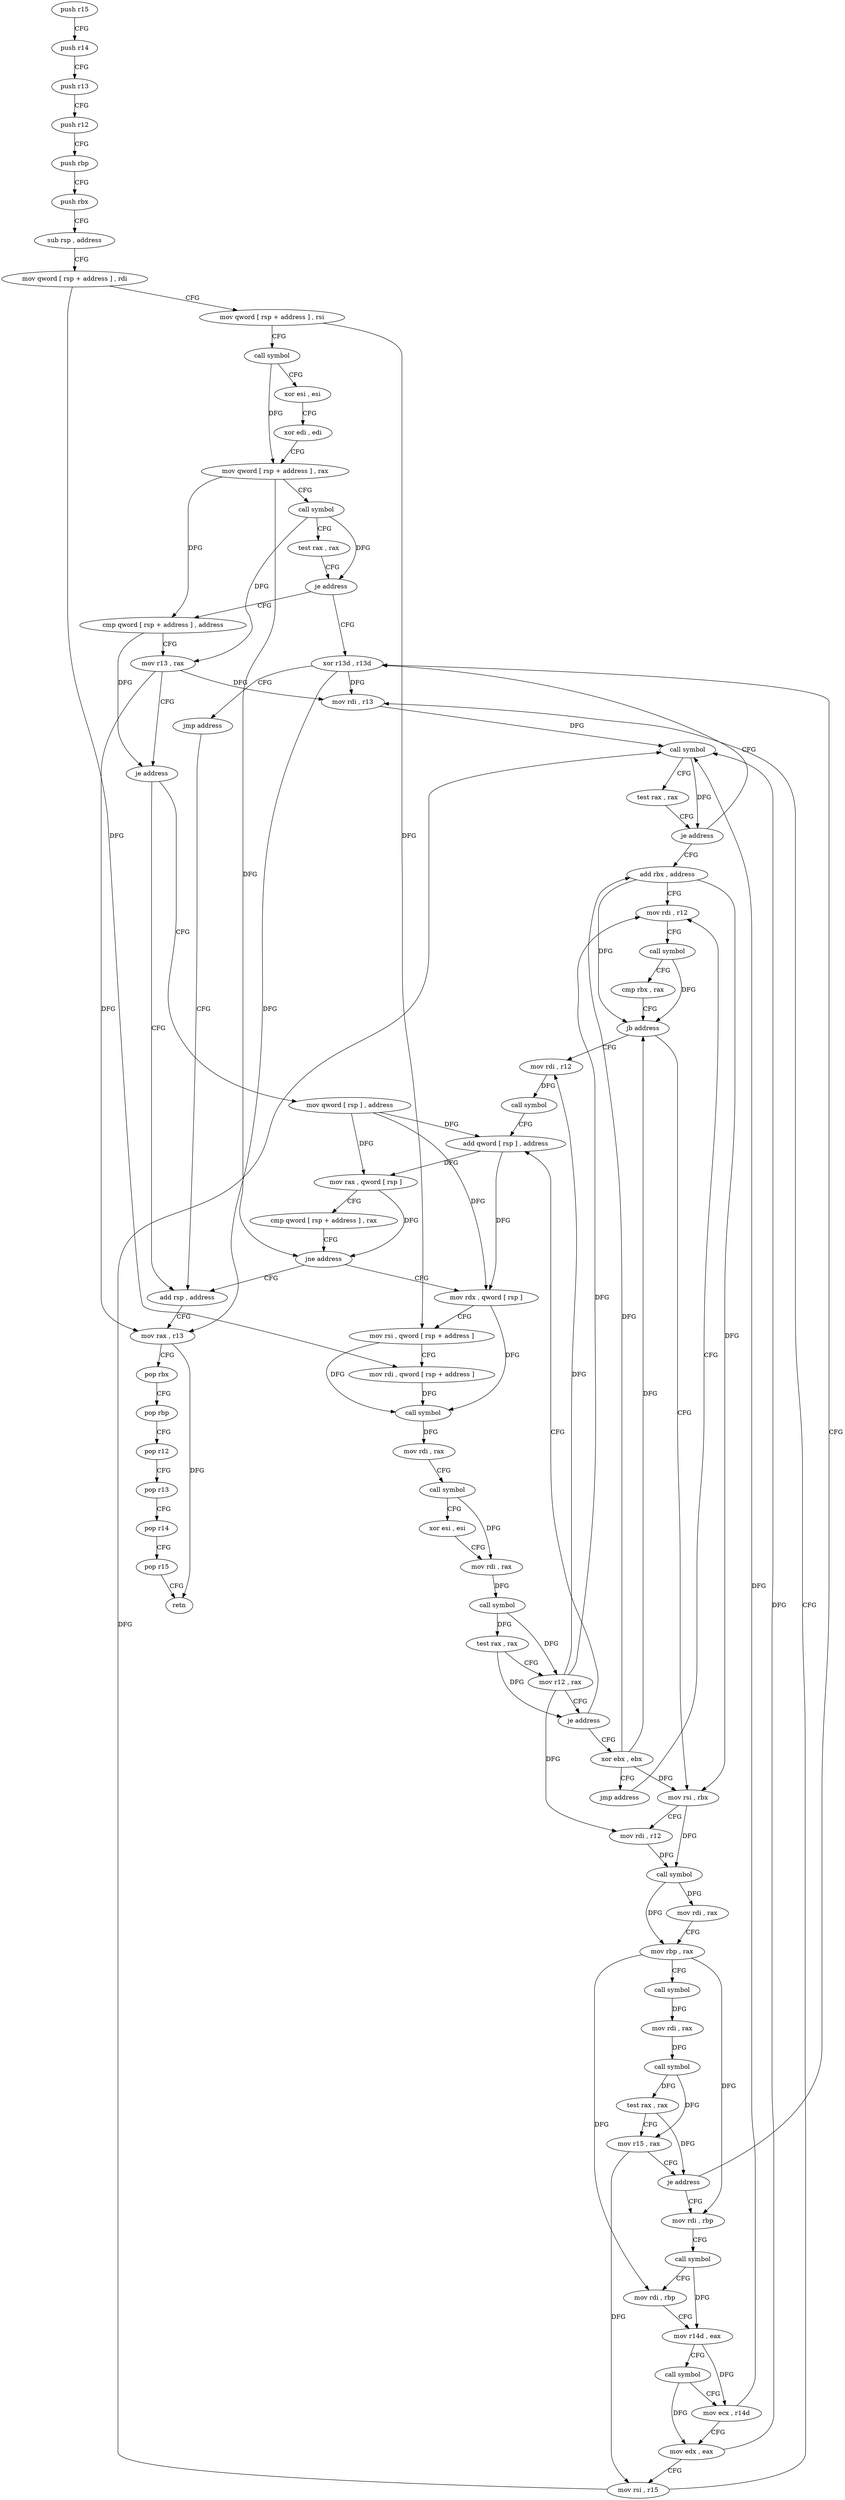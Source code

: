 digraph "func" {
"112464" [label = "push r15" ]
"112466" [label = "push r14" ]
"112468" [label = "push r13" ]
"112470" [label = "push r12" ]
"112472" [label = "push rbp" ]
"112473" [label = "push rbx" ]
"112474" [label = "sub rsp , address" ]
"112478" [label = "mov qword [ rsp + address ] , rdi" ]
"112483" [label = "mov qword [ rsp + address ] , rsi" ]
"112488" [label = "call symbol" ]
"112493" [label = "xor esi , esi" ]
"112495" [label = "xor edi , edi" ]
"112497" [label = "mov qword [ rsp + address ] , rax" ]
"112502" [label = "call symbol" ]
"112507" [label = "test rax , rax" ]
"112510" [label = "je address" ]
"112736" [label = "xor r13d , r13d" ]
"112516" [label = "cmp qword [ rsp + address ] , address" ]
"112739" [label = "jmp address" ]
"112715" [label = "add rsp , address" ]
"112522" [label = "mov r13 , rax" ]
"112525" [label = "je address" ]
"112531" [label = "mov qword [ rsp ] , address" ]
"112719" [label = "mov rax , r13" ]
"112722" [label = "pop rbx" ]
"112723" [label = "pop rbp" ]
"112724" [label = "pop r12" ]
"112726" [label = "pop r13" ]
"112728" [label = "pop r14" ]
"112730" [label = "pop r15" ]
"112732" [label = "retn" ]
"112539" [label = "mov rdx , qword [ rsp ]" ]
"112695" [label = "add qword [ rsp ] , address" ]
"112700" [label = "mov rax , qword [ rsp ]" ]
"112704" [label = "cmp qword [ rsp + address ] , rax" ]
"112709" [label = "jne address" ]
"112584" [label = "xor ebx , ebx" ]
"112586" [label = "jmp address" ]
"112674" [label = "mov rdi , r12" ]
"112543" [label = "mov rsi , qword [ rsp + address ]" ]
"112548" [label = "mov rdi , qword [ rsp + address ]" ]
"112553" [label = "call symbol" ]
"112558" [label = "mov rdi , rax" ]
"112561" [label = "call symbol" ]
"112566" [label = "xor esi , esi" ]
"112568" [label = "mov rdi , rax" ]
"112571" [label = "call symbol" ]
"112576" [label = "test rax , rax" ]
"112579" [label = "mov r12 , rax" ]
"112582" [label = "je address" ]
"112677" [label = "call symbol" ]
"112682" [label = "cmp rbx , rax" ]
"112685" [label = "jb address" ]
"112592" [label = "mov rsi , rbx" ]
"112687" [label = "mov rdi , r12" ]
"112595" [label = "mov rdi , r12" ]
"112598" [label = "call symbol" ]
"112603" [label = "mov rdi , rax" ]
"112606" [label = "mov rbp , rax" ]
"112609" [label = "call symbol" ]
"112614" [label = "mov rdi , rax" ]
"112617" [label = "call symbol" ]
"112622" [label = "test rax , rax" ]
"112625" [label = "mov r15 , rax" ]
"112628" [label = "je address" ]
"112630" [label = "mov rdi , rbp" ]
"112690" [label = "call symbol" ]
"112633" [label = "call symbol" ]
"112638" [label = "mov rdi , rbp" ]
"112641" [label = "mov r14d , eax" ]
"112644" [label = "call symbol" ]
"112649" [label = "mov ecx , r14d" ]
"112652" [label = "mov edx , eax" ]
"112654" [label = "mov rsi , r15" ]
"112657" [label = "mov rdi , r13" ]
"112660" [label = "call symbol" ]
"112665" [label = "test rax , rax" ]
"112668" [label = "je address" ]
"112670" [label = "add rbx , address" ]
"112464" -> "112466" [ label = "CFG" ]
"112466" -> "112468" [ label = "CFG" ]
"112468" -> "112470" [ label = "CFG" ]
"112470" -> "112472" [ label = "CFG" ]
"112472" -> "112473" [ label = "CFG" ]
"112473" -> "112474" [ label = "CFG" ]
"112474" -> "112478" [ label = "CFG" ]
"112478" -> "112483" [ label = "CFG" ]
"112478" -> "112548" [ label = "DFG" ]
"112483" -> "112488" [ label = "CFG" ]
"112483" -> "112543" [ label = "DFG" ]
"112488" -> "112493" [ label = "CFG" ]
"112488" -> "112497" [ label = "DFG" ]
"112493" -> "112495" [ label = "CFG" ]
"112495" -> "112497" [ label = "CFG" ]
"112497" -> "112502" [ label = "CFG" ]
"112497" -> "112516" [ label = "DFG" ]
"112497" -> "112709" [ label = "DFG" ]
"112502" -> "112507" [ label = "CFG" ]
"112502" -> "112510" [ label = "DFG" ]
"112502" -> "112522" [ label = "DFG" ]
"112507" -> "112510" [ label = "CFG" ]
"112510" -> "112736" [ label = "CFG" ]
"112510" -> "112516" [ label = "CFG" ]
"112736" -> "112739" [ label = "CFG" ]
"112736" -> "112719" [ label = "DFG" ]
"112736" -> "112657" [ label = "DFG" ]
"112516" -> "112522" [ label = "CFG" ]
"112516" -> "112525" [ label = "DFG" ]
"112739" -> "112715" [ label = "CFG" ]
"112715" -> "112719" [ label = "CFG" ]
"112522" -> "112525" [ label = "CFG" ]
"112522" -> "112719" [ label = "DFG" ]
"112522" -> "112657" [ label = "DFG" ]
"112525" -> "112715" [ label = "CFG" ]
"112525" -> "112531" [ label = "CFG" ]
"112531" -> "112539" [ label = "DFG" ]
"112531" -> "112695" [ label = "DFG" ]
"112531" -> "112700" [ label = "DFG" ]
"112719" -> "112722" [ label = "CFG" ]
"112719" -> "112732" [ label = "DFG" ]
"112722" -> "112723" [ label = "CFG" ]
"112723" -> "112724" [ label = "CFG" ]
"112724" -> "112726" [ label = "CFG" ]
"112726" -> "112728" [ label = "CFG" ]
"112728" -> "112730" [ label = "CFG" ]
"112730" -> "112732" [ label = "CFG" ]
"112539" -> "112543" [ label = "CFG" ]
"112539" -> "112553" [ label = "DFG" ]
"112695" -> "112700" [ label = "DFG" ]
"112695" -> "112539" [ label = "DFG" ]
"112700" -> "112704" [ label = "CFG" ]
"112700" -> "112709" [ label = "DFG" ]
"112704" -> "112709" [ label = "CFG" ]
"112709" -> "112539" [ label = "CFG" ]
"112709" -> "112715" [ label = "CFG" ]
"112584" -> "112586" [ label = "CFG" ]
"112584" -> "112685" [ label = "DFG" ]
"112584" -> "112592" [ label = "DFG" ]
"112584" -> "112670" [ label = "DFG" ]
"112586" -> "112674" [ label = "CFG" ]
"112674" -> "112677" [ label = "CFG" ]
"112543" -> "112548" [ label = "CFG" ]
"112543" -> "112553" [ label = "DFG" ]
"112548" -> "112553" [ label = "DFG" ]
"112553" -> "112558" [ label = "DFG" ]
"112558" -> "112561" [ label = "CFG" ]
"112561" -> "112566" [ label = "CFG" ]
"112561" -> "112568" [ label = "DFG" ]
"112566" -> "112568" [ label = "CFG" ]
"112568" -> "112571" [ label = "DFG" ]
"112571" -> "112576" [ label = "DFG" ]
"112571" -> "112579" [ label = "DFG" ]
"112576" -> "112579" [ label = "CFG" ]
"112576" -> "112582" [ label = "DFG" ]
"112579" -> "112582" [ label = "CFG" ]
"112579" -> "112674" [ label = "DFG" ]
"112579" -> "112595" [ label = "DFG" ]
"112579" -> "112687" [ label = "DFG" ]
"112582" -> "112695" [ label = "CFG" ]
"112582" -> "112584" [ label = "CFG" ]
"112677" -> "112682" [ label = "CFG" ]
"112677" -> "112685" [ label = "DFG" ]
"112682" -> "112685" [ label = "CFG" ]
"112685" -> "112592" [ label = "CFG" ]
"112685" -> "112687" [ label = "CFG" ]
"112592" -> "112595" [ label = "CFG" ]
"112592" -> "112598" [ label = "DFG" ]
"112687" -> "112690" [ label = "DFG" ]
"112595" -> "112598" [ label = "DFG" ]
"112598" -> "112603" [ label = "DFG" ]
"112598" -> "112606" [ label = "DFG" ]
"112603" -> "112606" [ label = "CFG" ]
"112606" -> "112609" [ label = "CFG" ]
"112606" -> "112630" [ label = "DFG" ]
"112606" -> "112638" [ label = "DFG" ]
"112609" -> "112614" [ label = "DFG" ]
"112614" -> "112617" [ label = "DFG" ]
"112617" -> "112622" [ label = "DFG" ]
"112617" -> "112625" [ label = "DFG" ]
"112622" -> "112625" [ label = "CFG" ]
"112622" -> "112628" [ label = "DFG" ]
"112625" -> "112628" [ label = "CFG" ]
"112625" -> "112654" [ label = "DFG" ]
"112628" -> "112736" [ label = "CFG" ]
"112628" -> "112630" [ label = "CFG" ]
"112630" -> "112633" [ label = "CFG" ]
"112690" -> "112695" [ label = "CFG" ]
"112633" -> "112638" [ label = "CFG" ]
"112633" -> "112641" [ label = "DFG" ]
"112638" -> "112641" [ label = "CFG" ]
"112641" -> "112644" [ label = "CFG" ]
"112641" -> "112649" [ label = "DFG" ]
"112644" -> "112649" [ label = "CFG" ]
"112644" -> "112652" [ label = "DFG" ]
"112649" -> "112652" [ label = "CFG" ]
"112649" -> "112660" [ label = "DFG" ]
"112652" -> "112654" [ label = "CFG" ]
"112652" -> "112660" [ label = "DFG" ]
"112654" -> "112657" [ label = "CFG" ]
"112654" -> "112660" [ label = "DFG" ]
"112657" -> "112660" [ label = "DFG" ]
"112660" -> "112665" [ label = "CFG" ]
"112660" -> "112668" [ label = "DFG" ]
"112665" -> "112668" [ label = "CFG" ]
"112668" -> "112736" [ label = "CFG" ]
"112668" -> "112670" [ label = "CFG" ]
"112670" -> "112674" [ label = "CFG" ]
"112670" -> "112592" [ label = "DFG" ]
"112670" -> "112685" [ label = "DFG" ]
}
